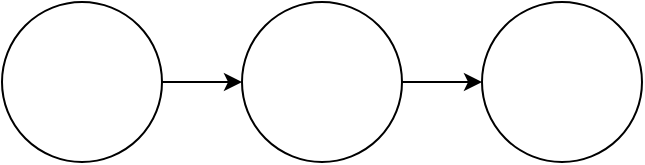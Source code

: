 <mxfile pages="1" version="11.2.8" type="github"><diagram id="f_qdvJWyVy3T17L2n4d6" name="Page-1"><mxGraphModel dx="868" dy="450" grid="1" gridSize="10" guides="1" tooltips="1" connect="1" arrows="1" fold="1" page="1" pageScale="1" pageWidth="827" pageHeight="1169" math="0" shadow="0"><root><mxCell id="0"/><mxCell id="1" parent="0"/><mxCell id="eK48BrSUeWecHP5rjcxi-4" style="edgeStyle=orthogonalEdgeStyle;rounded=0;orthogonalLoop=1;jettySize=auto;html=1;" edge="1" parent="1" source="eK48BrSUeWecHP5rjcxi-1" target="eK48BrSUeWecHP5rjcxi-2"><mxGeometry relative="1" as="geometry"/></mxCell><mxCell id="eK48BrSUeWecHP5rjcxi-1" value="" style="ellipse;whiteSpace=wrap;html=1;aspect=fixed;" vertex="1" parent="1"><mxGeometry x="20" y="20" width="80" height="80" as="geometry"/></mxCell><mxCell id="eK48BrSUeWecHP5rjcxi-5" style="edgeStyle=orthogonalEdgeStyle;rounded=0;orthogonalLoop=1;jettySize=auto;html=1;" edge="1" parent="1" source="eK48BrSUeWecHP5rjcxi-2" target="eK48BrSUeWecHP5rjcxi-3"><mxGeometry relative="1" as="geometry"/></mxCell><mxCell id="eK48BrSUeWecHP5rjcxi-2" value="" style="ellipse;whiteSpace=wrap;html=1;aspect=fixed;" vertex="1" parent="1"><mxGeometry x="140" y="20" width="80" height="80" as="geometry"/></mxCell><mxCell id="eK48BrSUeWecHP5rjcxi-3" value="" style="ellipse;whiteSpace=wrap;html=1;aspect=fixed;" vertex="1" parent="1"><mxGeometry x="260" y="20" width="80" height="80" as="geometry"/></mxCell></root></mxGraphModel></diagram></mxfile>